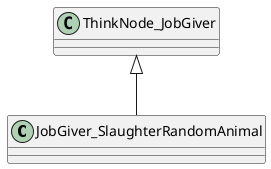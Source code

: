 @startuml
class JobGiver_SlaughterRandomAnimal {
}
ThinkNode_JobGiver <|-- JobGiver_SlaughterRandomAnimal
@enduml
